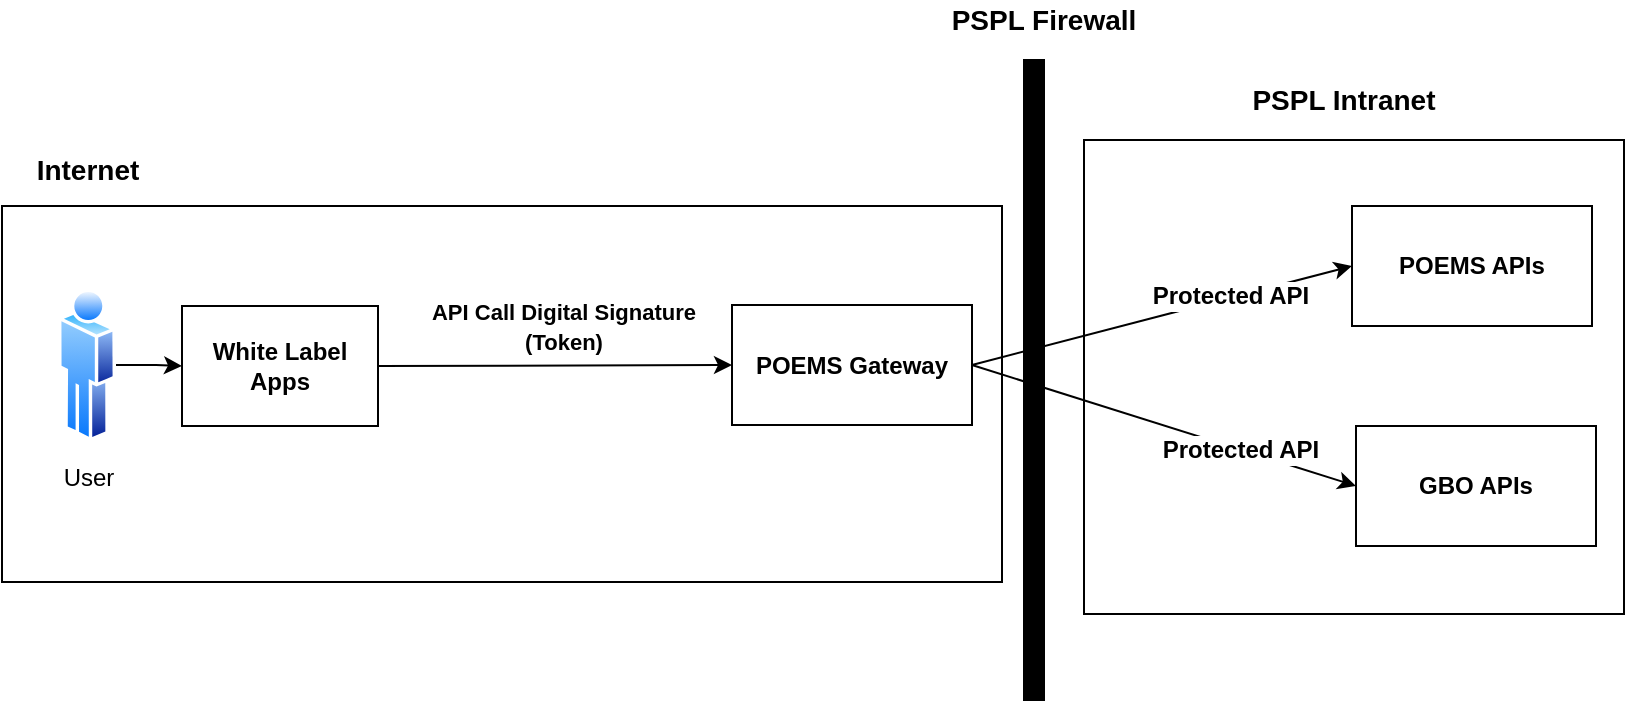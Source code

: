 <mxfile version="12.3.1" type="github" pages="1">
  <diagram id="TsyXs1lMvlzcTJBPzldi" name="Page-1">
    <mxGraphModel dx="1278" dy="500" grid="1" gridSize="10" guides="1" tooltips="1" connect="1" arrows="1" fold="1" page="1" pageScale="1" pageWidth="850" pageHeight="1100" math="0" shadow="0">
      <root>
        <mxCell id="0"/>
        <mxCell id="1" parent="0"/>
        <mxCell id="jrE4Ar8w_MybIHlGVkCT-11" value="" style="rounded=0;whiteSpace=wrap;html=1;" vertex="1" parent="1">
          <mxGeometry x="570" y="250" width="270" height="237" as="geometry"/>
        </mxCell>
        <mxCell id="jrE4Ar8w_MybIHlGVkCT-12" value="" style="rounded=0;whiteSpace=wrap;html=1;" vertex="1" parent="1">
          <mxGeometry x="29" y="283" width="500" height="188" as="geometry"/>
        </mxCell>
        <mxCell id="jrE4Ar8w_MybIHlGVkCT-7" value="&lt;b&gt;POEMS APIs&lt;/b&gt;" style="rounded=0;whiteSpace=wrap;html=1;" vertex="1" parent="1">
          <mxGeometry x="704" y="283" width="120" height="60" as="geometry"/>
        </mxCell>
        <mxCell id="jrE4Ar8w_MybIHlGVkCT-8" value="&lt;b&gt;GBO APIs&lt;/b&gt;" style="rounded=0;whiteSpace=wrap;html=1;" vertex="1" parent="1">
          <mxGeometry x="706" y="393" width="120" height="60" as="geometry"/>
        </mxCell>
        <mxCell id="jrE4Ar8w_MybIHlGVkCT-4" value="&lt;b&gt;White Label Apps&lt;/b&gt;" style="rounded=0;whiteSpace=wrap;html=1;" vertex="1" parent="1">
          <mxGeometry x="119" y="333" width="98" height="60" as="geometry"/>
        </mxCell>
        <mxCell id="jrE4Ar8w_MybIHlGVkCT-5" value="&lt;b&gt;POEMS Gateway&lt;/b&gt;" style="rounded=0;whiteSpace=wrap;html=1;" vertex="1" parent="1">
          <mxGeometry x="394" y="332.5" width="120" height="60" as="geometry"/>
        </mxCell>
        <mxCell id="jrE4Ar8w_MybIHlGVkCT-13" style="edgeStyle=orthogonalEdgeStyle;rounded=0;orthogonalLoop=1;jettySize=auto;html=1;entryX=0;entryY=0.5;entryDx=0;entryDy=0;" edge="1" parent="1" source="jrE4Ar8w_MybIHlGVkCT-1" target="jrE4Ar8w_MybIHlGVkCT-4">
          <mxGeometry relative="1" as="geometry"/>
        </mxCell>
        <mxCell id="jrE4Ar8w_MybIHlGVkCT-1" value="User" style="aspect=fixed;perimeter=ellipsePerimeter;html=1;align=center;shadow=0;dashed=0;spacingTop=3;image;image=img/lib/active_directory/user.svg;" vertex="1" parent="1">
          <mxGeometry x="57" y="323.5" width="29" height="78" as="geometry"/>
        </mxCell>
        <mxCell id="jrE4Ar8w_MybIHlGVkCT-14" value="&lt;b&gt;&lt;br&gt;&lt;/b&gt;" style="endArrow=classic;html=1;exitX=1;exitY=0.5;exitDx=0;exitDy=0;entryX=0;entryY=0.5;entryDx=0;entryDy=0;" edge="1" parent="1" source="jrE4Ar8w_MybIHlGVkCT-4" target="jrE4Ar8w_MybIHlGVkCT-5">
          <mxGeometry width="50" height="50" relative="1" as="geometry">
            <mxPoint x="250" y="570" as="sourcePoint"/>
            <mxPoint x="300" y="520" as="targetPoint"/>
          </mxGeometry>
        </mxCell>
        <mxCell id="jrE4Ar8w_MybIHlGVkCT-15" value="" style="endArrow=classic;html=1;entryX=0;entryY=0.5;entryDx=0;entryDy=0;exitX=1;exitY=0.5;exitDx=0;exitDy=0;" edge="1" parent="1" source="jrE4Ar8w_MybIHlGVkCT-5" target="jrE4Ar8w_MybIHlGVkCT-7">
          <mxGeometry width="50" height="50" relative="1" as="geometry">
            <mxPoint x="420" y="570" as="sourcePoint"/>
            <mxPoint x="470" y="520" as="targetPoint"/>
          </mxGeometry>
        </mxCell>
        <mxCell id="jrE4Ar8w_MybIHlGVkCT-16" value="&lt;b&gt;Protected API&lt;/b&gt;" style="text;html=1;align=center;verticalAlign=middle;resizable=0;points=[];;labelBackgroundColor=#ffffff;" vertex="1" connectable="0" parent="jrE4Ar8w_MybIHlGVkCT-15">
          <mxGeometry x="0.365" y="2" relative="1" as="geometry">
            <mxPoint y="1" as="offset"/>
          </mxGeometry>
        </mxCell>
        <mxCell id="jrE4Ar8w_MybIHlGVkCT-18" value="" style="endArrow=classic;html=1;entryX=0;entryY=0.5;entryDx=0;entryDy=0;exitX=1;exitY=0.5;exitDx=0;exitDy=0;" edge="1" parent="1" source="jrE4Ar8w_MybIHlGVkCT-5" target="jrE4Ar8w_MybIHlGVkCT-8">
          <mxGeometry width="50" height="50" relative="1" as="geometry">
            <mxPoint x="500" y="600" as="sourcePoint"/>
            <mxPoint x="550" y="550" as="targetPoint"/>
            <Array as="points"/>
          </mxGeometry>
        </mxCell>
        <mxCell id="jrE4Ar8w_MybIHlGVkCT-19" value="&lt;b&gt;Protected API&lt;/b&gt;" style="text;html=1;align=center;verticalAlign=middle;resizable=0;points=[];;labelBackgroundColor=#ffffff;" vertex="1" connectable="0" parent="jrE4Ar8w_MybIHlGVkCT-18">
          <mxGeometry x="0.389" relative="1" as="geometry">
            <mxPoint as="offset"/>
          </mxGeometry>
        </mxCell>
        <mxCell id="jrE4Ar8w_MybIHlGVkCT-20" value="&lt;b&gt;&lt;font style=&quot;font-size: 14px&quot;&gt;PSPL Intranet&lt;/font&gt;&lt;/b&gt;" style="text;html=1;strokeColor=none;fillColor=none;align=center;verticalAlign=middle;whiteSpace=wrap;rounded=0;" vertex="1" parent="1">
          <mxGeometry x="640" y="220" width="120" height="20" as="geometry"/>
        </mxCell>
        <mxCell id="jrE4Ar8w_MybIHlGVkCT-21" value="" style="verticalLabelPosition=bottom;html=1;verticalAlign=top;align=center;shape=mxgraph.floorplan.wall;fillColor=#000000;direction=south;" vertex="1" parent="1">
          <mxGeometry x="540" y="210" width="10" height="320" as="geometry"/>
        </mxCell>
        <mxCell id="jrE4Ar8w_MybIHlGVkCT-22" value="&lt;b&gt;&lt;font style=&quot;font-size: 14px&quot;&gt;PSPL Firewall&lt;/font&gt;&lt;/b&gt;" style="text;html=1;strokeColor=none;fillColor=none;align=center;verticalAlign=middle;whiteSpace=wrap;rounded=0;" vertex="1" parent="1">
          <mxGeometry x="490" y="180" width="120" height="20" as="geometry"/>
        </mxCell>
        <mxCell id="jrE4Ar8w_MybIHlGVkCT-23" value="&lt;b&gt;&lt;font style=&quot;font-size: 14px&quot;&gt;Internet&lt;/font&gt;&lt;/b&gt;" style="text;html=1;strokeColor=none;fillColor=none;align=center;verticalAlign=middle;whiteSpace=wrap;rounded=0;" vertex="1" parent="1">
          <mxGeometry x="30" y="250" width="84" height="30" as="geometry"/>
        </mxCell>
        <mxCell id="jrE4Ar8w_MybIHlGVkCT-28" value="&lt;b style=&quot;font-size: 11px ; white-space: nowrap&quot;&gt;API Call Digital Signature &lt;br&gt;(Token)&lt;/b&gt;" style="text;html=1;strokeColor=none;fillColor=none;align=center;verticalAlign=middle;whiteSpace=wrap;rounded=0;" vertex="1" parent="1">
          <mxGeometry x="250" y="332.5" width="120" height="20" as="geometry"/>
        </mxCell>
      </root>
    </mxGraphModel>
  </diagram>
</mxfile>

